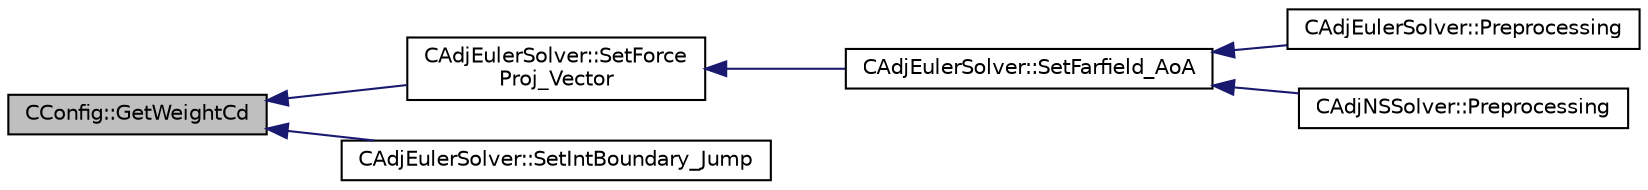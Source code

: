 digraph "CConfig::GetWeightCd"
{
  edge [fontname="Helvetica",fontsize="10",labelfontname="Helvetica",labelfontsize="10"];
  node [fontname="Helvetica",fontsize="10",shape=record];
  rankdir="LR";
  Node13735 [label="CConfig::GetWeightCd",height=0.2,width=0.4,color="black", fillcolor="grey75", style="filled", fontcolor="black"];
  Node13735 -> Node13736 [dir="back",color="midnightblue",fontsize="10",style="solid",fontname="Helvetica"];
  Node13736 [label="CAdjEulerSolver::SetForce\lProj_Vector",height=0.2,width=0.4,color="black", fillcolor="white", style="filled",URL="$class_c_adj_euler_solver.html#a814d69e54f24c9fef36e3493a2230973",tooltip="Created the force projection vector for adjoint boundary conditions. "];
  Node13736 -> Node13737 [dir="back",color="midnightblue",fontsize="10",style="solid",fontname="Helvetica"];
  Node13737 [label="CAdjEulerSolver::SetFarfield_AoA",height=0.2,width=0.4,color="black", fillcolor="white", style="filled",URL="$class_c_adj_euler_solver.html#a5265a44e6c43dee677c9f26333148432",tooltip="Update the AoA and freestream velocity at the farfield. "];
  Node13737 -> Node13738 [dir="back",color="midnightblue",fontsize="10",style="solid",fontname="Helvetica"];
  Node13738 [label="CAdjEulerSolver::Preprocessing",height=0.2,width=0.4,color="black", fillcolor="white", style="filled",URL="$class_c_adj_euler_solver.html#a4ae0ed840dc8335fd921399625ba794f",tooltip="Initialize the residual vectors. "];
  Node13737 -> Node13739 [dir="back",color="midnightblue",fontsize="10",style="solid",fontname="Helvetica"];
  Node13739 [label="CAdjNSSolver::Preprocessing",height=0.2,width=0.4,color="black", fillcolor="white", style="filled",URL="$class_c_adj_n_s_solver.html#ac16dab76e2c1d86bc7d70ca9f41fd668",tooltip="Restart residual and compute gradients. "];
  Node13735 -> Node13740 [dir="back",color="midnightblue",fontsize="10",style="solid",fontname="Helvetica"];
  Node13740 [label="CAdjEulerSolver::SetIntBoundary_Jump",height=0.2,width=0.4,color="black", fillcolor="white", style="filled",URL="$class_c_adj_euler_solver.html#ab53f11b1472261d979780ca69dcc2a63",tooltip="Compute the jump for the interior boundary problem. "];
}
